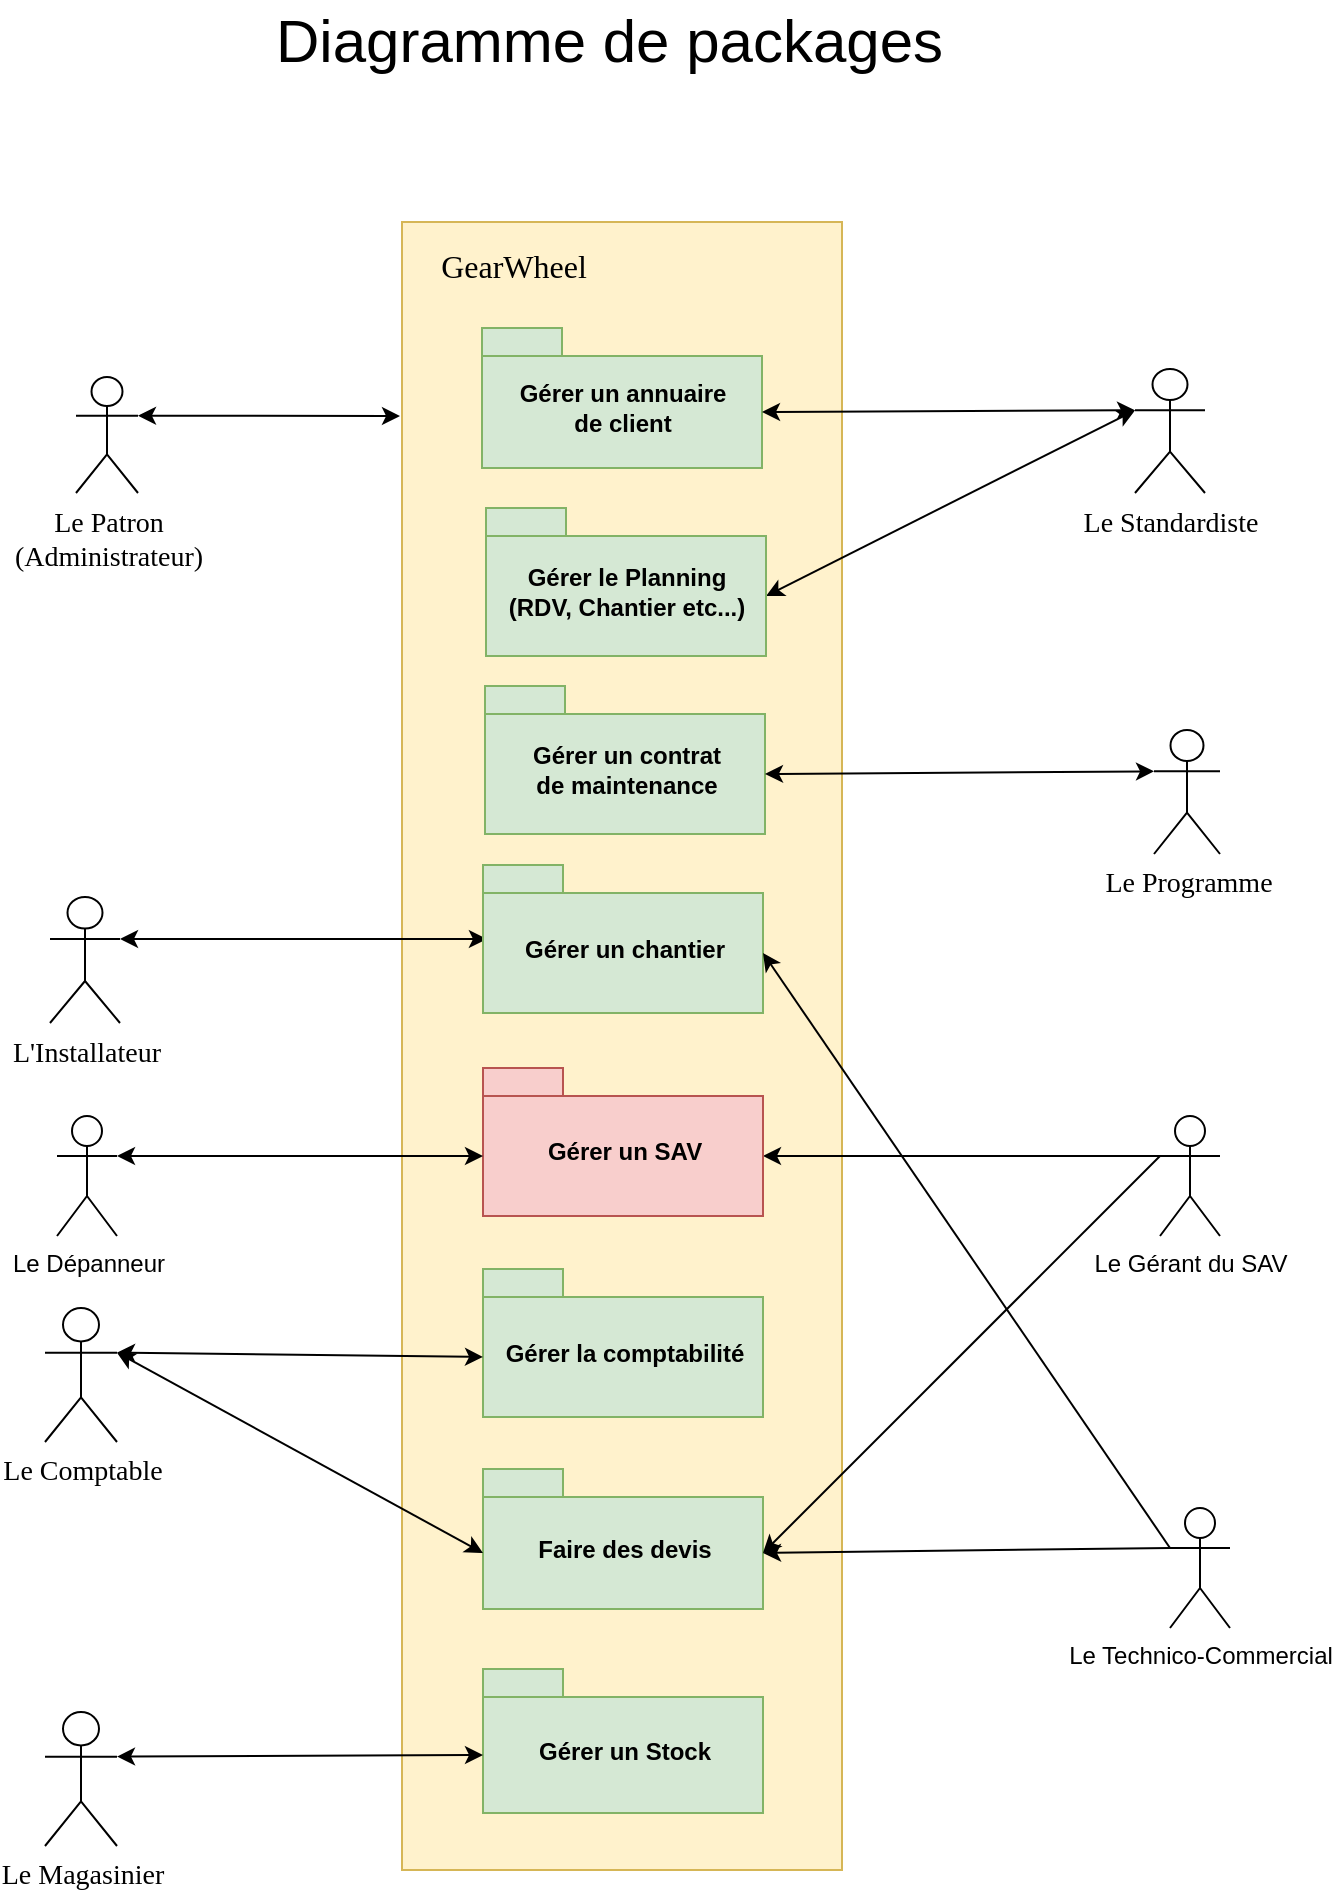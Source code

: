 <mxfile version="11.3.0" type="device" pages="1"><diagram id="SaRK6OwloZ4AOXuxXRNM" name="Page-1"><mxGraphModel dx="510" dy="291" grid="1" gridSize="10" guides="1" tooltips="1" connect="1" arrows="1" fold="1" page="1" pageScale="1" pageWidth="827" pageHeight="1169" math="0" shadow="0"><root><mxCell id="0"/><mxCell id="1" parent="0"/><mxCell id="s52CGwKH6NQmWq-IyZmB-5" value="&lt;font style=&quot;font-size: 14px&quot;&gt;Le Patron&lt;br&gt;(Administrateur)&lt;br&gt;&lt;/font&gt;" style="shape=umlActor;verticalLabelPosition=bottom;labelBackgroundColor=#ffffff;verticalAlign=top;html=1;outlineConnect=0;fontFamily=Garamond;" parent="1" vertex="1"><mxGeometry x="138" y="237.5" width="31" height="58" as="geometry"/></mxCell><mxCell id="s52CGwKH6NQmWq-IyZmB-13" value="&lt;font style=&quot;font-size: 14px&quot;&gt;Le Standardiste&lt;/font&gt;" style="shape=umlActor;verticalLabelPosition=bottom;labelBackgroundColor=#ffffff;verticalAlign=top;html=1;outlineConnect=0;fontFamily=Garamond;" parent="1" vertex="1"><mxGeometry x="667.5" y="233.5" width="35" height="62" as="geometry"/></mxCell><mxCell id="s52CGwKH6NQmWq-IyZmB-16" value="&lt;font style=&quot;font-size: 14px&quot;&gt;Le Comptable&lt;/font&gt;" style="shape=umlActor;verticalLabelPosition=bottom;labelBackgroundColor=#ffffff;verticalAlign=top;html=1;outlineConnect=0;fontFamily=Garamond;" parent="1" vertex="1"><mxGeometry x="122.5" y="703" width="36" height="67" as="geometry"/></mxCell><mxCell id="s52CGwKH6NQmWq-IyZmB-21" value="" style="rounded=0;whiteSpace=wrap;html=1;fontFamily=Garamond;direction=south;fillColor=#fff2cc;strokeColor=#d6b656;" parent="1" vertex="1"><mxGeometry x="301" y="160" width="220" height="824" as="geometry"/></mxCell><mxCell id="s52CGwKH6NQmWq-IyZmB-24" value="&lt;font style=&quot;font-size: 14px&quot;&gt;L'Installateur&lt;/font&gt;" style="shape=umlActor;verticalLabelPosition=bottom;labelBackgroundColor=#ffffff;verticalAlign=top;html=1;outlineConnect=0;fontFamily=Garamond;" parent="1" vertex="1"><mxGeometry x="125" y="497.5" width="35" height="63" as="geometry"/></mxCell><mxCell id="s52CGwKH6NQmWq-IyZmB-31" value="" style="endArrow=classic;startArrow=classic;html=1;fontFamily=Garamond;exitX=0;exitY=0;exitDx=140;exitDy=44;exitPerimeter=0;entryX=0;entryY=0.333;entryDx=0;entryDy=0;entryPerimeter=0;" parent="1" source="DPaxcG3fs14poRF72Jq1-25" target="s52CGwKH6NQmWq-IyZmB-13" edge="1"><mxGeometry width="50" height="50" relative="1" as="geometry"><mxPoint x="144" y="469" as="sourcePoint"/><mxPoint x="640" y="543" as="targetPoint"/></mxGeometry></mxCell><mxCell id="s52CGwKH6NQmWq-IyZmB-39" value="&lt;font style=&quot;font-size: 16px&quot;&gt;GearWheel&lt;/font&gt;" style="text;html=1;strokeColor=none;fillColor=none;align=center;verticalAlign=middle;whiteSpace=wrap;rounded=0;fontFamily=Garamond;" parent="1" vertex="1"><mxGeometry x="320" y="171.5" width="74" height="20" as="geometry"/></mxCell><mxCell id="hxvb-IYar56AWhW-jmLZ-3" value="" style="endArrow=classic;startArrow=classic;html=1;entryX=0.014;entryY=0.5;entryDx=0;entryDy=0;entryPerimeter=0;exitX=1;exitY=0.333;exitDx=0;exitDy=0;exitPerimeter=0;" parent="1" source="s52CGwKH6NQmWq-IyZmB-24" target="DPaxcG3fs14poRF72Jq1-3" edge="1"><mxGeometry width="50" height="50" relative="1" as="geometry"><mxPoint x="154" y="599" as="sourcePoint"/><mxPoint x="466.04" y="527.04" as="targetPoint"/></mxGeometry></mxCell><mxCell id="xlI0GbqfiDp5FqatwHVe-1" value="Faire des devis" style="shape=folder;fontStyle=1;spacingTop=10;tabWidth=40;tabHeight=14;tabPosition=left;html=1;fillColor=#d5e8d4;strokeColor=#82b366;" parent="1" vertex="1"><mxGeometry x="341.5" y="783.5" width="140" height="70" as="geometry"/></mxCell><mxCell id="xlI0GbqfiDp5FqatwHVe-2" value="Gérer la comptabilité" style="shape=folder;fontStyle=1;spacingTop=10;tabWidth=40;tabHeight=14;tabPosition=left;html=1;fillColor=#d5e8d4;strokeColor=#82b366;" parent="1" vertex="1"><mxGeometry x="341.5" y="683.5" width="140" height="74" as="geometry"/></mxCell><mxCell id="bknOXoppFHnLVJDuUjTo-1" value="" style="endArrow=classic;startArrow=classic;html=1;entryX=0;entryY=0;entryDx=0;entryDy=44;entryPerimeter=0;exitX=1;exitY=0.333;exitDx=0;exitDy=0;exitPerimeter=0;" parent="1" source="s52CGwKH6NQmWq-IyZmB-16" target="xlI0GbqfiDp5FqatwHVe-2" edge="1"><mxGeometry width="50" height="50" relative="1" as="geometry"><mxPoint x="154" y="699" as="sourcePoint"/><mxPoint x="134" y="799" as="targetPoint"/></mxGeometry></mxCell><mxCell id="lY6OkLZGGNh9ZFn3nfvl-1" value="Gérer un annuaire&lt;br&gt;de client" style="shape=folder;fontStyle=1;spacingTop=10;tabWidth=40;tabHeight=14;tabPosition=left;html=1;fillColor=#d5e8d4;strokeColor=#82b366;" parent="1" vertex="1"><mxGeometry x="341" y="213" width="140" height="70" as="geometry"/></mxCell><mxCell id="lY6OkLZGGNh9ZFn3nfvl-5" value="Le Technico-Commercial" style="shape=umlActor;verticalLabelPosition=bottom;labelBackgroundColor=#ffffff;verticalAlign=top;html=1;outlineConnect=0;" parent="1" vertex="1"><mxGeometry x="685" y="803" width="30" height="60" as="geometry"/></mxCell><mxCell id="lY6OkLZGGNh9ZFn3nfvl-8" value="" style="endArrow=classic;html=1;entryX=0;entryY=0;entryDx=140;entryDy=42;entryPerimeter=0;exitX=0;exitY=0.333;exitDx=0;exitDy=0;exitPerimeter=0;" parent="1" source="lY6OkLZGGNh9ZFn3nfvl-5" target="xlI0GbqfiDp5FqatwHVe-1" edge="1"><mxGeometry width="50" height="50" relative="1" as="geometry"><mxPoint x="84" y="849" as="sourcePoint"/><mxPoint x="134" y="799" as="targetPoint"/></mxGeometry></mxCell><mxCell id="ctRgjdPSX9PZenJ4b8yr-1" value="Gérer un Stock" style="shape=folder;fontStyle=1;spacingTop=10;tabWidth=40;tabHeight=14;tabPosition=left;html=1;fillColor=#d5e8d4;strokeColor=#82b366;" parent="1" vertex="1"><mxGeometry x="341.5" y="883.5" width="140" height="72" as="geometry"/></mxCell><mxCell id="ctRgjdPSX9PZenJ4b8yr-3" value="Le Gérant du SAV" style="shape=umlActor;verticalLabelPosition=bottom;labelBackgroundColor=#ffffff;verticalAlign=top;html=1;outlineConnect=0;" parent="1" vertex="1"><mxGeometry x="680" y="607" width="30" height="60" as="geometry"/></mxCell><mxCell id="ctRgjdPSX9PZenJ4b8yr-4" value="" style="endArrow=classic;html=1;entryX=0;entryY=0;entryDx=140;entryDy=44;entryPerimeter=0;exitX=0;exitY=0.333;exitDx=0;exitDy=0;exitPerimeter=0;" parent="1" source="ctRgjdPSX9PZenJ4b8yr-3" target="DPaxcG3fs14poRF72Jq1-1" edge="1"><mxGeometry width="50" height="50" relative="1" as="geometry"><mxPoint x="694" y="702.5" as="sourcePoint"/><mxPoint x="548.5" y="715" as="targetPoint"/></mxGeometry></mxCell><mxCell id="Owap8tQIVXMQ3pFmBvre-2" value="&lt;font style=&quot;font-size: 30px&quot;&gt;Diagramme de packages&lt;/font&gt;" style="text;html=1;resizable=0;points=[];autosize=1;align=left;verticalAlign=top;spacingTop=-4;" parent="1" vertex="1"><mxGeometry x="236" y="49" width="350" height="20" as="geometry"/></mxCell><mxCell id="DPaxcG3fs14poRF72Jq1-1" value="Gérer un SAV" style="shape=folder;fontStyle=1;spacingTop=10;tabWidth=40;tabHeight=14;tabPosition=left;html=1;fillColor=#f8cecc;strokeColor=#b85450;" parent="1" vertex="1"><mxGeometry x="341.5" y="583" width="140" height="74" as="geometry"/></mxCell><mxCell id="DPaxcG3fs14poRF72Jq1-3" value="Gérer un chantier" style="shape=folder;fontStyle=1;spacingTop=10;tabWidth=40;tabHeight=14;tabPosition=left;html=1;fillColor=#d5e8d4;strokeColor=#82b366;" parent="1" vertex="1"><mxGeometry x="341.5" y="481.5" width="140" height="74" as="geometry"/></mxCell><mxCell id="DPaxcG3fs14poRF72Jq1-4" value="Gérer un contrat&lt;br&gt;de maintenance" style="shape=folder;fontStyle=1;spacingTop=10;tabWidth=40;tabHeight=14;tabPosition=left;html=1;fillColor=#d5e8d4;strokeColor=#82b366;" parent="1" vertex="1"><mxGeometry x="342.5" y="392" width="140" height="74" as="geometry"/></mxCell><mxCell id="DPaxcG3fs14poRF72Jq1-12" value="&lt;font style=&quot;font-size: 14px&quot;&gt;Le Magasinier&lt;/font&gt;" style="shape=umlActor;verticalLabelPosition=bottom;labelBackgroundColor=#ffffff;verticalAlign=top;html=1;outlineConnect=0;fontFamily=Garamond;" parent="1" vertex="1"><mxGeometry x="122.5" y="905" width="36" height="67" as="geometry"/></mxCell><mxCell id="DPaxcG3fs14poRF72Jq1-13" value="" style="endArrow=classic;startArrow=classic;html=1;entryX=0;entryY=0;entryDx=0;entryDy=43;entryPerimeter=0;exitX=1;exitY=0.333;exitDx=0;exitDy=0;exitPerimeter=0;" parent="1" source="DPaxcG3fs14poRF72Jq1-12" target="ctRgjdPSX9PZenJ4b8yr-1" edge="1"><mxGeometry width="50" height="50" relative="1" as="geometry"><mxPoint x="162" y="728.833" as="sourcePoint"/><mxPoint x="351.5" y="737.5" as="targetPoint"/></mxGeometry></mxCell><mxCell id="DPaxcG3fs14poRF72Jq1-14" value="Le Dépanneur" style="shape=umlActor;verticalLabelPosition=bottom;labelBackgroundColor=#ffffff;verticalAlign=top;html=1;outlineConnect=0;" parent="1" vertex="1"><mxGeometry x="128.5" y="607" width="30" height="60" as="geometry"/></mxCell><mxCell id="DPaxcG3fs14poRF72Jq1-15" value="" style="endArrow=classic;startArrow=classic;html=1;entryX=0;entryY=0;entryDx=0;entryDy=44;entryPerimeter=0;exitX=1;exitY=0.333;exitDx=0;exitDy=0;exitPerimeter=0;" parent="1" source="DPaxcG3fs14poRF72Jq1-14" target="DPaxcG3fs14poRF72Jq1-1" edge="1"><mxGeometry width="50" height="50" relative="1" as="geometry"><mxPoint x="168.5" y="735.333" as="sourcePoint"/><mxPoint x="351.5" y="737.5" as="targetPoint"/></mxGeometry></mxCell><mxCell id="DPaxcG3fs14poRF72Jq1-16" value="" style="endArrow=classic;startArrow=classic;html=1;entryX=0;entryY=0;entryDx=0;entryDy=42;entryPerimeter=0;exitX=1;exitY=0.333;exitDx=0;exitDy=0;exitPerimeter=0;" parent="1" source="s52CGwKH6NQmWq-IyZmB-16" target="xlI0GbqfiDp5FqatwHVe-1" edge="1"><mxGeometry width="50" height="50" relative="1" as="geometry"><mxPoint x="240" y="773" as="sourcePoint"/><mxPoint x="423" y="775.167" as="targetPoint"/></mxGeometry></mxCell><mxCell id="DPaxcG3fs14poRF72Jq1-17" value="" style="endArrow=classic;html=1;entryX=0;entryY=0;entryDx=140;entryDy=42;entryPerimeter=0;exitX=0;exitY=0.333;exitDx=0;exitDy=0;exitPerimeter=0;" parent="1" source="ctRgjdPSX9PZenJ4b8yr-3" target="xlI0GbqfiDp5FqatwHVe-1" edge="1"><mxGeometry width="50" height="50" relative="1" as="geometry"><mxPoint x="530" y="703" as="sourcePoint"/><mxPoint x="320" y="703" as="targetPoint"/></mxGeometry></mxCell><mxCell id="DPaxcG3fs14poRF72Jq1-18" value="" style="endArrow=classic;html=1;entryX=0;entryY=0;entryDx=140;entryDy=44;entryPerimeter=0;exitX=0;exitY=0.333;exitDx=0;exitDy=0;exitPerimeter=0;" parent="1" source="lY6OkLZGGNh9ZFn3nfvl-5" target="DPaxcG3fs14poRF72Jq1-3" edge="1"><mxGeometry width="50" height="50" relative="1" as="geometry"><mxPoint x="660" y="526" as="sourcePoint"/><mxPoint x="341.5" y="715.5" as="targetPoint"/></mxGeometry></mxCell><mxCell id="DPaxcG3fs14poRF72Jq1-19" value="&lt;font style=&quot;font-size: 14px&quot;&gt;Le Programme&lt;/font&gt;" style="shape=umlActor;verticalLabelPosition=bottom;labelBackgroundColor=#ffffff;verticalAlign=top;html=1;outlineConnect=0;fontFamily=Garamond;" parent="1" vertex="1"><mxGeometry x="677" y="414" width="33" height="62" as="geometry"/></mxCell><mxCell id="DPaxcG3fs14poRF72Jq1-20" value="" style="endArrow=classic;startArrow=classic;html=1;fontFamily=Garamond;exitX=0;exitY=0;exitDx=140;exitDy=44;exitPerimeter=0;entryX=0;entryY=0.333;entryDx=0;entryDy=0;entryPerimeter=0;" parent="1" source="DPaxcG3fs14poRF72Jq1-4" target="DPaxcG3fs14poRF72Jq1-19" edge="1"><mxGeometry width="50" height="50" relative="1" as="geometry"><mxPoint x="590" y="363" as="sourcePoint"/><mxPoint x="797.5" y="363.167" as="targetPoint"/></mxGeometry></mxCell><mxCell id="DPaxcG3fs14poRF72Jq1-25" value="Gérer le Planning&lt;br&gt;(RDV, Chantier etc...)" style="shape=folder;fontStyle=1;spacingTop=10;tabWidth=40;tabHeight=14;tabPosition=left;html=1;fillColor=#d5e8d4;strokeColor=#82b366;" parent="1" vertex="1"><mxGeometry x="343" y="303" width="140" height="74" as="geometry"/></mxCell><mxCell id="DPaxcG3fs14poRF72Jq1-26" value="" style="endArrow=classic;startArrow=classic;html=1;exitX=1;exitY=0.333;exitDx=0;exitDy=0;exitPerimeter=0;" parent="1" source="s52CGwKH6NQmWq-IyZmB-5" edge="1"><mxGeometry width="50" height="50" relative="1" as="geometry"><mxPoint x="100" y="1103" as="sourcePoint"/><mxPoint x="300" y="257" as="targetPoint"/></mxGeometry></mxCell><mxCell id="DPaxcG3fs14poRF72Jq1-27" value="" style="endArrow=classic;startArrow=classic;html=1;fontFamily=Garamond;exitX=0;exitY=0;exitDx=140;exitDy=42;exitPerimeter=0;entryX=0;entryY=0.333;entryDx=0;entryDy=0;entryPerimeter=0;" parent="1" source="lY6OkLZGGNh9ZFn3nfvl-1" target="s52CGwKH6NQmWq-IyZmB-13" edge="1"><mxGeometry width="50" height="50" relative="1" as="geometry"><mxPoint x="590" y="273" as="sourcePoint"/><mxPoint x="680" y="273" as="targetPoint"/></mxGeometry></mxCell></root></mxGraphModel></diagram></mxfile>